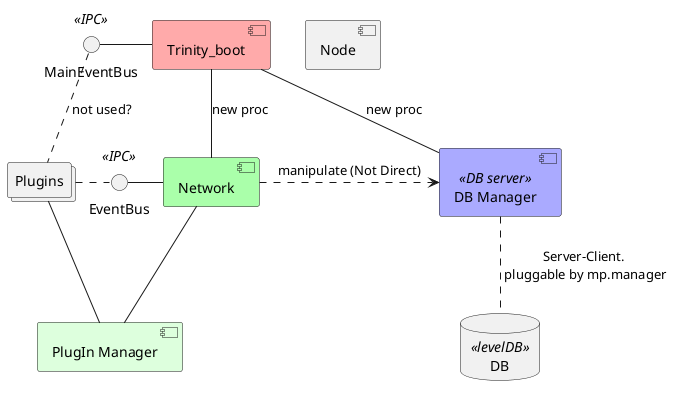@startuml

'----- Basic Processes Declaration
() MainEventBus as main_bus <<IPC>>
() EventBus as bus <<IPC>>

' Main Boot: configure, trigger point
'       block gen? set Node type?
[Trinity_boot] as main #ffaaaa

' Network: Node. p2p, sync,\n has plugIn Manager
[Network] as network #aaffaa
' 클라이언트 느낌. p2p의 ㅁ관문
[Node]

' EventBus By lahja lib: inter-process communication, based on non-blocking asyncio.

' PlugIns
[PlugIn Manager] as pg_manager #ddffdd
collections Plugins as pg


' DB
[DB Manager] as db_manager <<DB server>> #aaaaff
database DB <<levelDB>>

'----- Relations
' main
main -left- main_bus
main -- network: new proc
main -- db_manager: new proc
network .right.> db_manager: manipulate (Not Direct)

' db
db_manager .. DB: Server-Client.\n pluggable by mp.manager

' network
network -left- bus
network -- pg_manager
pg_manager -left- pg



pg .left. main_bus: not used?
pg .right. bus

'package PlugIns {
''    event-driven. defined by Scope of Mnger
'
'    frame MainProcessPlugIn as pg_main {
''    reconfig main proc and highkack it
'        [Attach] <<REPL>>
'        [FixUncleanShutdown]
'        [DbShell]
'    }
'
'    frame IsolatedPlugIn as pg_iso {
''        Independent procs
'        [Ethstats]
'        [JsonRpcServer]
'        [PeerCountReporter]
'        [BeaconNode]
'        [Peer_Discovery]
'    }
'
'    frame AsyncStopPlugIn as pg_async {
''        cut the async-flow. like interrupt.
''        will be refactored as isolatedPlugIn
'        [Debug]
'        [LightPeerChainBridge] <<??>>
'        [Syncer]
'        [TxPool]
'    }
'}
'
'' PlugIn Relations
'bus )-- Attach
'bus )-- FixUncleanShutdown
'bus )-- DbShell
'bus )-- Ethstats
'bus )-- JsonRpcServer
'bus )-- PeerCountReporter
'bus )-- BeaconNode
'bus )-- Peer_Discovery
'bus )-- Debug
'bus )-- LightPeerChainBridge
'bus )-- Syncer
'bus )-- TxPool


@enduml
